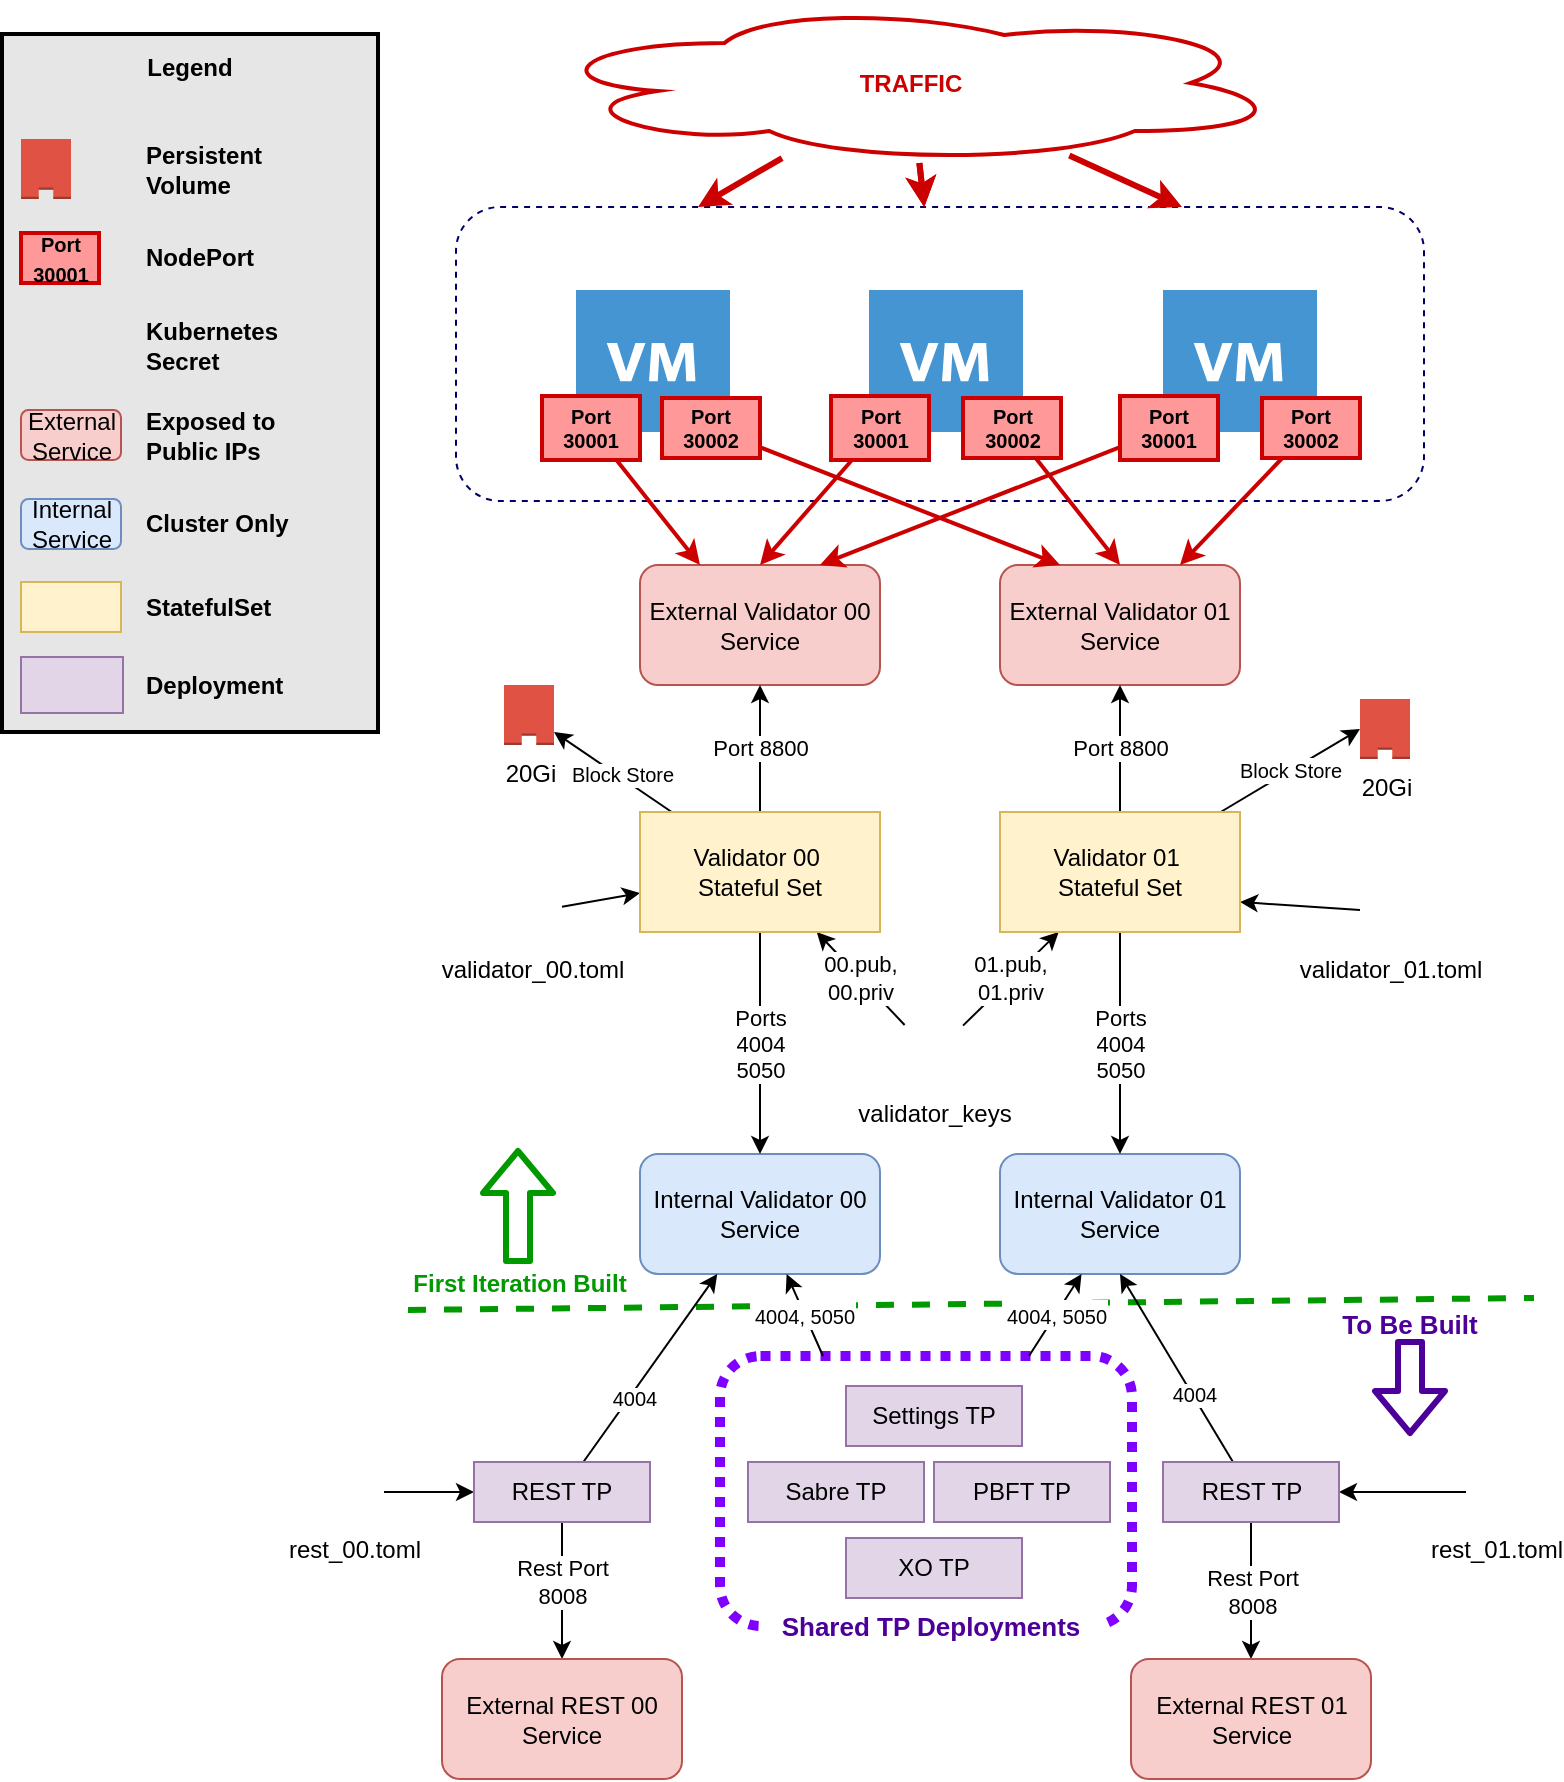 <mxfile version="10.7.7" type="device"><diagram id="reL3OWTk4J879tjKfj-l" name="Architecture"><mxGraphModel dx="1991" dy="1220" grid="0" gridSize="10" guides="1" tooltips="1" connect="1" arrows="1" fold="1" page="1" pageScale="1" pageWidth="850" pageHeight="1100" math="0" shadow="0"><root><mxCell id="0"/><mxCell id="1" parent="0"/><mxCell id="PSr98jhcYEtcuwD-8sV8-40" value="" style="rounded=1;whiteSpace=wrap;html=1;fillColor=none;dashed=1;strokeColor=#000066;" vertex="1" parent="1"><mxGeometry x="265" y="135.5" width="484" height="147" as="geometry"/></mxCell><mxCell id="PSr98jhcYEtcuwD-8sV8-1" value="External Validator 00&lt;br&gt;Service&lt;br&gt;" style="rounded=1;whiteSpace=wrap;html=1;fillColor=#f8cecc;strokeColor=#b85450;" vertex="1" parent="1"><mxGeometry x="357" y="314.5" width="120" height="60" as="geometry"/></mxCell><mxCell id="PSr98jhcYEtcuwD-8sV8-2" value="Internal Validator 00 Service" style="rounded=1;whiteSpace=wrap;html=1;fillColor=#dae8fc;strokeColor=#6c8ebf;" vertex="1" parent="1"><mxGeometry x="357" y="609" width="120" height="60" as="geometry"/></mxCell><mxCell id="PSr98jhcYEtcuwD-8sV8-3" value="20Gi" style="outlineConnect=0;dashed=0;verticalLabelPosition=bottom;verticalAlign=top;align=center;html=1;shape=mxgraph.aws3.non_cached_volume;fillColor=#E05243;gradientColor=none;" vertex="1" parent="1"><mxGeometry x="289" y="374.5" width="25" height="30" as="geometry"/></mxCell><mxCell id="PSr98jhcYEtcuwD-8sV8-4" value="20Gi" style="outlineConnect=0;dashed=0;verticalLabelPosition=bottom;verticalAlign=top;align=center;html=1;shape=mxgraph.aws3.non_cached_volume;fillColor=#E05243;gradientColor=none;" vertex="1" parent="1"><mxGeometry x="717" y="381.5" width="25" height="30" as="geometry"/></mxCell><mxCell id="PSr98jhcYEtcuwD-8sV8-96" style="edgeStyle=none;rounded=0;orthogonalLoop=1;jettySize=auto;html=1;strokeColor=#000000;strokeWidth=1;" edge="1" parent="1" source="PSr98jhcYEtcuwD-8sV8-5" target="PSr98jhcYEtcuwD-8sV8-12"><mxGeometry relative="1" as="geometry"/></mxCell><mxCell id="PSr98jhcYEtcuwD-8sV8-5" value="validator_00.toml" style="shape=image;html=1;verticalAlign=top;verticalLabelPosition=bottom;labelBackgroundColor=#ffffff;imageAspect=0;aspect=fixed;image=https://cdn0.iconfinder.com/data/icons/security-double-colour-blue-black-vol-2/52/folder__security__secret__locked-128.png" vertex="1" parent="1"><mxGeometry x="288" y="473" width="30" height="30" as="geometry"/></mxCell><mxCell id="PSr98jhcYEtcuwD-8sV8-87" value="00.pub, &lt;br&gt;00.priv" style="edgeStyle=none;rounded=0;orthogonalLoop=1;jettySize=auto;html=1;strokeColor=#000000;strokeWidth=1;" edge="1" parent="1"><mxGeometry relative="1" as="geometry"><mxPoint x="489.32" y="544.5" as="sourcePoint"/><mxPoint x="445.361" y="498" as="targetPoint"/></mxGeometry></mxCell><mxCell id="PSr98jhcYEtcuwD-8sV8-88" value="01.pub, &lt;br&gt;01.priv" style="edgeStyle=none;rounded=0;orthogonalLoop=1;jettySize=auto;html=1;strokeColor=#000000;strokeWidth=1;" edge="1" parent="1" source="PSr98jhcYEtcuwD-8sV8-6" target="PSr98jhcYEtcuwD-8sV8-13"><mxGeometry relative="1" as="geometry"/></mxCell><mxCell id="PSr98jhcYEtcuwD-8sV8-6" value="validator_keys" style="shape=image;html=1;verticalAlign=top;verticalLabelPosition=bottom;labelBackgroundColor=#ffffff;imageAspect=0;aspect=fixed;image=https://cdn0.iconfinder.com/data/icons/security-double-colour-blue-black-vol-2/52/folder__security__secret__locked-128.png" vertex="1" parent="1"><mxGeometry x="488.5" y="544.5" width="30" height="30" as="geometry"/></mxCell><mxCell id="PSr98jhcYEtcuwD-8sV8-89" style="edgeStyle=none;rounded=0;orthogonalLoop=1;jettySize=auto;html=1;entryX=1;entryY=0.75;entryDx=0;entryDy=0;strokeColor=#000000;strokeWidth=1;" edge="1" parent="1" source="PSr98jhcYEtcuwD-8sV8-7" target="PSr98jhcYEtcuwD-8sV8-13"><mxGeometry relative="1" as="geometry"/></mxCell><mxCell id="PSr98jhcYEtcuwD-8sV8-7" value="validator_01.toml" style="shape=image;html=1;verticalAlign=top;verticalLabelPosition=bottom;labelBackgroundColor=#ffffff;imageAspect=0;aspect=fixed;image=https://cdn0.iconfinder.com/data/icons/security-double-colour-blue-black-vol-2/52/folder__security__secret__locked-128.png" vertex="1" parent="1"><mxGeometry x="717" y="473" width="30" height="30" as="geometry"/></mxCell><mxCell id="PSr98jhcYEtcuwD-8sV8-8" value="External Validator 01&lt;br&gt;Service&lt;br&gt;" style="rounded=1;whiteSpace=wrap;html=1;fillColor=#f8cecc;strokeColor=#b85450;" vertex="1" parent="1"><mxGeometry x="537" y="314.5" width="120" height="60" as="geometry"/></mxCell><mxCell id="PSr98jhcYEtcuwD-8sV8-9" value="Internal Validator 01 Service" style="rounded=1;whiteSpace=wrap;html=1;fillColor=#dae8fc;strokeColor=#6c8ebf;" vertex="1" parent="1"><mxGeometry x="537" y="609" width="120" height="60" as="geometry"/></mxCell><mxCell id="PSr98jhcYEtcuwD-8sV8-22" value="Port 8800" style="edgeStyle=none;rounded=0;orthogonalLoop=1;jettySize=auto;html=1;entryX=0.5;entryY=1;entryDx=0;entryDy=0;" edge="1" parent="1" source="PSr98jhcYEtcuwD-8sV8-12" target="PSr98jhcYEtcuwD-8sV8-1"><mxGeometry relative="1" as="geometry"/></mxCell><mxCell id="PSr98jhcYEtcuwD-8sV8-24" value="Ports&lt;br&gt;4004&lt;br&gt;5050&lt;br&gt;" style="edgeStyle=none;rounded=0;orthogonalLoop=1;jettySize=auto;html=1;" edge="1" parent="1" source="PSr98jhcYEtcuwD-8sV8-12" target="PSr98jhcYEtcuwD-8sV8-2"><mxGeometry relative="1" as="geometry"/></mxCell><mxCell id="PSr98jhcYEtcuwD-8sV8-93" style="edgeStyle=none;rounded=0;orthogonalLoop=1;jettySize=auto;html=1;strokeColor=#000000;strokeWidth=1;" edge="1" parent="1" source="PSr98jhcYEtcuwD-8sV8-12" target="PSr98jhcYEtcuwD-8sV8-3"><mxGeometry relative="1" as="geometry"/></mxCell><mxCell id="PSr98jhcYEtcuwD-8sV8-94" value="Block Store" style="text;html=1;resizable=0;points=[];align=center;verticalAlign=middle;labelBackgroundColor=#ffffff;fontSize=10;" vertex="1" connectable="0" parent="PSr98jhcYEtcuwD-8sV8-93"><mxGeometry x="-0.334" y="3" relative="1" as="geometry"><mxPoint x="-4" y="-9" as="offset"/></mxGeometry></mxCell><mxCell id="PSr98jhcYEtcuwD-8sV8-12" value="Validator 00&amp;nbsp;&lt;br&gt;Stateful Set&lt;br&gt;" style="rounded=0;whiteSpace=wrap;html=1;fillColor=#fff2cc;strokeColor=#d6b656;" vertex="1" parent="1"><mxGeometry x="357" y="438" width="120" height="60" as="geometry"/></mxCell><mxCell id="PSr98jhcYEtcuwD-8sV8-21" value="Port 8800" style="edgeStyle=none;rounded=0;orthogonalLoop=1;jettySize=auto;html=1;" edge="1" parent="1" source="PSr98jhcYEtcuwD-8sV8-13" target="PSr98jhcYEtcuwD-8sV8-8"><mxGeometry relative="1" as="geometry"/></mxCell><mxCell id="PSr98jhcYEtcuwD-8sV8-23" value="Ports&lt;br&gt;4004&lt;br&gt;5050&lt;br&gt;" style="edgeStyle=none;rounded=0;orthogonalLoop=1;jettySize=auto;html=1;" edge="1" parent="1" source="PSr98jhcYEtcuwD-8sV8-13" target="PSr98jhcYEtcuwD-8sV8-9"><mxGeometry relative="1" as="geometry"/></mxCell><mxCell id="PSr98jhcYEtcuwD-8sV8-90" value="&lt;font style=&quot;font-size: 10px&quot;&gt;Block Store&lt;/font&gt;" style="edgeStyle=none;rounded=0;orthogonalLoop=1;jettySize=auto;html=1;entryX=0;entryY=0.5;entryDx=0;entryDy=0;entryPerimeter=0;strokeColor=#000000;strokeWidth=1;" edge="1" parent="1" source="PSr98jhcYEtcuwD-8sV8-13" target="PSr98jhcYEtcuwD-8sV8-4"><mxGeometry relative="1" as="geometry"/></mxCell><mxCell id="PSr98jhcYEtcuwD-8sV8-13" value="Validator 01&amp;nbsp;&lt;br&gt;Stateful Set&lt;br&gt;" style="rounded=0;whiteSpace=wrap;html=1;fillColor=#fff2cc;strokeColor=#d6b656;" vertex="1" parent="1"><mxGeometry x="537" y="438" width="120" height="60" as="geometry"/></mxCell><mxCell id="PSr98jhcYEtcuwD-8sV8-32" value="Rest Port &lt;br&gt;8008" style="edgeStyle=none;rounded=0;orthogonalLoop=1;jettySize=auto;html=1;exitX=0.5;exitY=1;exitDx=0;exitDy=0;" edge="1" parent="1" source="PSr98jhcYEtcuwD-8sV8-119" target="PSr98jhcYEtcuwD-8sV8-29"><mxGeometry x="-0.128" relative="1" as="geometry"><mxPoint x="351" y="799" as="sourcePoint"/><mxPoint as="offset"/></mxGeometry></mxCell><mxCell id="PSr98jhcYEtcuwD-8sV8-31" value="Rest Port&lt;br&gt;8008&lt;br&gt;" style="edgeStyle=none;rounded=0;orthogonalLoop=1;jettySize=auto;html=1;entryX=0.5;entryY=0;entryDx=0;entryDy=0;exitX=0.5;exitY=1;exitDx=0;exitDy=0;" edge="1" parent="1" source="PSr98jhcYEtcuwD-8sV8-131" target="PSr98jhcYEtcuwD-8sV8-30"><mxGeometry relative="1" as="geometry"><mxPoint x="602.839" y="850" as="sourcePoint"/></mxGeometry></mxCell><mxCell id="PSr98jhcYEtcuwD-8sV8-29" value="External REST 00&lt;br&gt;Service&lt;br&gt;" style="rounded=1;whiteSpace=wrap;html=1;fillColor=#f8cecc;strokeColor=#b85450;" vertex="1" parent="1"><mxGeometry x="258" y="861.5" width="120" height="60" as="geometry"/></mxCell><mxCell id="PSr98jhcYEtcuwD-8sV8-30" value="External REST 01&lt;br&gt;Service&lt;br&gt;" style="rounded=1;whiteSpace=wrap;html=1;fillColor=#f8cecc;strokeColor=#b85450;" vertex="1" parent="1"><mxGeometry x="602.5" y="861.5" width="120" height="60" as="geometry"/></mxCell><mxCell id="PSr98jhcYEtcuwD-8sV8-36" value="" style="shadow=0;dashed=0;html=1;strokeColor=none;fillColor=#4495D1;labelPosition=center;verticalLabelPosition=bottom;verticalAlign=top;align=center;outlineConnect=0;shape=mxgraph.veeam.2d.virtual_machine;" vertex="1" parent="1"><mxGeometry x="325" y="177.0" width="77" height="71" as="geometry"/></mxCell><mxCell id="PSr98jhcYEtcuwD-8sV8-37" value="" style="shadow=0;dashed=0;html=1;strokeColor=none;fillColor=#4495D1;labelPosition=center;verticalLabelPosition=bottom;verticalAlign=top;align=center;outlineConnect=0;shape=mxgraph.veeam.2d.virtual_machine;" vertex="1" parent="1"><mxGeometry x="471.5" y="177.0" width="77" height="71" as="geometry"/></mxCell><mxCell id="PSr98jhcYEtcuwD-8sV8-38" value="" style="shadow=0;dashed=0;html=1;strokeColor=none;fillColor=#4495D1;labelPosition=center;verticalLabelPosition=bottom;verticalAlign=top;align=center;outlineConnect=0;shape=mxgraph.veeam.2d.virtual_machine;" vertex="1" parent="1"><mxGeometry x="618.5" y="177.0" width="77" height="71" as="geometry"/></mxCell><mxCell id="PSr98jhcYEtcuwD-8sV8-39" value="" style="shape=image;html=1;verticalAlign=top;verticalLabelPosition=bottom;labelBackgroundColor=#ffffff;imageAspect=0;aspect=fixed;image=https://cdn4.iconfinder.com/data/icons/logos-brands-5/24/kubernetes-128.png" vertex="1" parent="1"><mxGeometry x="247" y="113.5" width="43" height="43" as="geometry"/></mxCell><mxCell id="PSr98jhcYEtcuwD-8sV8-43" style="edgeStyle=none;rounded=0;orthogonalLoop=1;jettySize=auto;html=1;strokeWidth=3;strokeColor=#CC0000;" edge="1" parent="1" source="PSr98jhcYEtcuwD-8sV8-41" target="PSr98jhcYEtcuwD-8sV8-40"><mxGeometry relative="1" as="geometry"/></mxCell><mxCell id="PSr98jhcYEtcuwD-8sV8-44" style="edgeStyle=none;rounded=0;orthogonalLoop=1;jettySize=auto;html=1;strokeWidth=3;strokeColor=#CC0000;" edge="1" parent="1" source="PSr98jhcYEtcuwD-8sV8-41" target="PSr98jhcYEtcuwD-8sV8-40"><mxGeometry relative="1" as="geometry"/></mxCell><mxCell id="PSr98jhcYEtcuwD-8sV8-45" style="edgeStyle=none;rounded=0;orthogonalLoop=1;jettySize=auto;html=1;entryX=0.75;entryY=0;entryDx=0;entryDy=0;strokeWidth=3;strokeColor=#CC0000;" edge="1" parent="1" source="PSr98jhcYEtcuwD-8sV8-41" target="PSr98jhcYEtcuwD-8sV8-40"><mxGeometry relative="1" as="geometry"/></mxCell><mxCell id="PSr98jhcYEtcuwD-8sV8-101" style="edgeStyle=none;rounded=0;orthogonalLoop=1;jettySize=auto;html=1;entryX=0.25;entryY=0;entryDx=0;entryDy=0;strokeColor=#CC0000;strokeWidth=3;fontSize=11;" edge="1" parent="1" source="PSr98jhcYEtcuwD-8sV8-41" target="PSr98jhcYEtcuwD-8sV8-40"><mxGeometry relative="1" as="geometry"/></mxCell><mxCell id="PSr98jhcYEtcuwD-8sV8-41" value="&lt;b&gt;&lt;font color=&quot;#cc0000&quot;&gt;TRAFFIC&lt;/font&gt;&lt;/b&gt;" style="ellipse;shape=cloud;whiteSpace=wrap;html=1;strokeColor=#CC0000;fillColor=none;strokeWidth=2;" vertex="1" parent="1"><mxGeometry x="306" y="33.5" width="373" height="80" as="geometry"/></mxCell><mxCell id="PSr98jhcYEtcuwD-8sV8-55" style="edgeStyle=none;rounded=0;orthogonalLoop=1;jettySize=auto;html=1;entryX=0.25;entryY=0;entryDx=0;entryDy=0;strokeWidth=2;strokeColor=#CC0000;" edge="1" parent="1" source="PSr98jhcYEtcuwD-8sV8-46" target="PSr98jhcYEtcuwD-8sV8-1"><mxGeometry relative="1" as="geometry"/></mxCell><mxCell id="PSr98jhcYEtcuwD-8sV8-46" value="&lt;b style=&quot;font-size: 10px;&quot;&gt;&lt;font style=&quot;font-size: 10px;&quot;&gt;Port &lt;br style=&quot;font-size: 10px;&quot;&gt;30001&lt;/font&gt;&lt;/b&gt;" style="rounded=0;whiteSpace=wrap;html=1;strokeColor=#CC0000;strokeWidth=2;fillColor=#FF9999;fontSize=10;" vertex="1" parent="1"><mxGeometry x="308" y="230.0" width="49" height="32" as="geometry"/></mxCell><mxCell id="PSr98jhcYEtcuwD-8sV8-57" style="edgeStyle=none;rounded=0;orthogonalLoop=1;jettySize=auto;html=1;entryX=0.25;entryY=0;entryDx=0;entryDy=0;strokeWidth=2;strokeColor=#CC0000;" edge="1" parent="1" source="PSr98jhcYEtcuwD-8sV8-49" target="PSr98jhcYEtcuwD-8sV8-8"><mxGeometry relative="1" as="geometry"/></mxCell><mxCell id="PSr98jhcYEtcuwD-8sV8-49" value="&lt;b style=&quot;font-size: 10px;&quot;&gt;&lt;font style=&quot;font-size: 10px;&quot;&gt;Port &lt;br style=&quot;font-size: 10px;&quot;&gt;30002&lt;/font&gt;&lt;/b&gt;" style="rounded=0;whiteSpace=wrap;html=1;strokeColor=#CC0000;strokeWidth=2;fillColor=#FF9999;fontSize=10;" vertex="1" parent="1"><mxGeometry x="368" y="231" width="49" height="30" as="geometry"/></mxCell><mxCell id="PSr98jhcYEtcuwD-8sV8-54" style="edgeStyle=none;rounded=0;orthogonalLoop=1;jettySize=auto;html=1;entryX=0.5;entryY=0;entryDx=0;entryDy=0;strokeWidth=2;strokeColor=#CC0000;" edge="1" parent="1" source="PSr98jhcYEtcuwD-8sV8-50" target="PSr98jhcYEtcuwD-8sV8-1"><mxGeometry relative="1" as="geometry"/></mxCell><mxCell id="PSr98jhcYEtcuwD-8sV8-50" value="&lt;b style=&quot;font-size: 10px;&quot;&gt;&lt;font style=&quot;font-size: 10px;&quot;&gt;Port &lt;br style=&quot;font-size: 10px;&quot;&gt;30001&lt;/font&gt;&lt;/b&gt;" style="rounded=0;whiteSpace=wrap;html=1;strokeColor=#CC0000;strokeWidth=2;fillColor=#FF9999;fontSize=10;" vertex="1" parent="1"><mxGeometry x="452.5" y="230.0" width="49" height="32" as="geometry"/></mxCell><mxCell id="PSr98jhcYEtcuwD-8sV8-56" style="edgeStyle=none;rounded=0;orthogonalLoop=1;jettySize=auto;html=1;entryX=0.75;entryY=0;entryDx=0;entryDy=0;strokeWidth=2;strokeColor=#CC0000;" edge="1" parent="1" source="PSr98jhcYEtcuwD-8sV8-51" target="PSr98jhcYEtcuwD-8sV8-1"><mxGeometry relative="1" as="geometry"/></mxCell><mxCell id="PSr98jhcYEtcuwD-8sV8-51" value="&lt;b style=&quot;font-size: 10px;&quot;&gt;&lt;font style=&quot;font-size: 10px;&quot;&gt;Port &lt;br style=&quot;font-size: 10px;&quot;&gt;30001&lt;/font&gt;&lt;/b&gt;" style="rounded=0;whiteSpace=wrap;html=1;strokeColor=#CC0000;strokeWidth=2;fillColor=#FF9999;fontSize=10;" vertex="1" parent="1"><mxGeometry x="597" y="230.0" width="49" height="32" as="geometry"/></mxCell><mxCell id="PSr98jhcYEtcuwD-8sV8-58" style="edgeStyle=none;rounded=0;orthogonalLoop=1;jettySize=auto;html=1;entryX=0.5;entryY=0;entryDx=0;entryDy=0;strokeWidth=2;strokeColor=#CC0000;" edge="1" parent="1" source="PSr98jhcYEtcuwD-8sV8-52" target="PSr98jhcYEtcuwD-8sV8-8"><mxGeometry relative="1" as="geometry"/></mxCell><mxCell id="PSr98jhcYEtcuwD-8sV8-52" value="&lt;b style=&quot;font-size: 10px;&quot;&gt;&lt;font style=&quot;font-size: 10px;&quot;&gt;Port &lt;br style=&quot;font-size: 10px;&quot;&gt;30002&lt;/font&gt;&lt;/b&gt;" style="rounded=0;whiteSpace=wrap;html=1;strokeColor=#CC0000;strokeWidth=2;fillColor=#FF9999;fontSize=10;" vertex="1" parent="1"><mxGeometry x="518.5" y="231.0" width="49" height="30" as="geometry"/></mxCell><mxCell id="PSr98jhcYEtcuwD-8sV8-59" style="edgeStyle=none;rounded=0;orthogonalLoop=1;jettySize=auto;html=1;entryX=0.75;entryY=0;entryDx=0;entryDy=0;strokeWidth=2;strokeColor=#CC0000;" edge="1" parent="1" source="PSr98jhcYEtcuwD-8sV8-53" target="PSr98jhcYEtcuwD-8sV8-8"><mxGeometry relative="1" as="geometry"/></mxCell><mxCell id="PSr98jhcYEtcuwD-8sV8-53" value="&lt;b style=&quot;font-size: 10px;&quot;&gt;&lt;font style=&quot;font-size: 10px;&quot;&gt;Port &lt;br style=&quot;font-size: 10px;&quot;&gt;30002&lt;/font&gt;&lt;/b&gt;" style="rounded=0;whiteSpace=wrap;html=1;strokeColor=#CC0000;strokeWidth=2;fillColor=#FF9999;fontSize=10;" vertex="1" parent="1"><mxGeometry x="668" y="231.0" width="49" height="30" as="geometry"/></mxCell><mxCell id="PSr98jhcYEtcuwD-8sV8-66" value="" style="group;fillColor=#e1d5e7;strokeColor=#9673a6;" vertex="1" connectable="0" parent="1"><mxGeometry x="38" y="49" width="188" height="349" as="geometry"/></mxCell><mxCell id="PSr98jhcYEtcuwD-8sV8-63" value="" style="rounded=0;whiteSpace=wrap;html=1;strokeColor=#000000;strokeWidth=2;fillColor=#E6E6E6;" vertex="1" parent="PSr98jhcYEtcuwD-8sV8-66"><mxGeometry width="188" height="349" as="geometry"/></mxCell><mxCell id="PSr98jhcYEtcuwD-8sV8-64" value="&lt;b&gt;Legend&lt;/b&gt;" style="text;html=1;strokeColor=none;fillColor=none;align=center;verticalAlign=middle;whiteSpace=wrap;rounded=0;" vertex="1" parent="PSr98jhcYEtcuwD-8sV8-66"><mxGeometry x="74" y="7" width="40" height="20" as="geometry"/></mxCell><mxCell id="PSr98jhcYEtcuwD-8sV8-65" value="" style="outlineConnect=0;dashed=0;verticalLabelPosition=bottom;verticalAlign=top;align=center;html=1;shape=mxgraph.aws3.non_cached_volume;fillColor=#E05243;gradientColor=none;" vertex="1" parent="PSr98jhcYEtcuwD-8sV8-66"><mxGeometry x="9.5" y="52.5" width="25" height="30" as="geometry"/></mxCell><mxCell id="PSr98jhcYEtcuwD-8sV8-67" value="&lt;b style=&quot;font-size: 10px&quot;&gt;&lt;font style=&quot;font-size: 10px&quot;&gt;Port &lt;br&gt;30001&lt;/font&gt;&lt;/b&gt;" style="rounded=0;whiteSpace=wrap;html=1;strokeColor=#CC0000;strokeWidth=2;fillColor=#FF9999;" vertex="1" parent="PSr98jhcYEtcuwD-8sV8-66"><mxGeometry x="9.5" y="99.5" width="39" height="25" as="geometry"/></mxCell><mxCell id="PSr98jhcYEtcuwD-8sV8-68" value="" style="shape=image;html=1;verticalAlign=top;verticalLabelPosition=bottom;labelBackgroundColor=#ffffff;imageAspect=0;aspect=fixed;image=https://cdn0.iconfinder.com/data/icons/security-double-colour-blue-black-vol-2/52/folder__security__secret__locked-128.png" vertex="1" parent="PSr98jhcYEtcuwD-8sV8-66"><mxGeometry x="9.5" y="142.5" width="27" height="27" as="geometry"/></mxCell><mxCell id="PSr98jhcYEtcuwD-8sV8-69" value="Persistent&lt;br&gt;Volume&amp;nbsp;" style="text;html=1;strokeColor=none;fillColor=none;align=left;verticalAlign=middle;whiteSpace=wrap;rounded=0;fontStyle=1" vertex="1" parent="PSr98jhcYEtcuwD-8sV8-66"><mxGeometry x="69.5" y="57.5" width="110" height="20" as="geometry"/></mxCell><mxCell id="PSr98jhcYEtcuwD-8sV8-70" value="&lt;div style=&quot;text-align: left&quot;&gt;&lt;b&gt;NodePort&lt;/b&gt;&lt;/div&gt;" style="text;html=1;strokeColor=none;fillColor=none;align=left;verticalAlign=middle;whiteSpace=wrap;rounded=0;" vertex="1" parent="PSr98jhcYEtcuwD-8sV8-66"><mxGeometry x="69.5" y="102" width="40" height="20" as="geometry"/></mxCell><mxCell id="PSr98jhcYEtcuwD-8sV8-71" value="&lt;div style=&quot;text-align: left&quot;&gt;&lt;b&gt;Kubernetes Secret&lt;/b&gt;&lt;/div&gt;" style="text;html=1;strokeColor=none;fillColor=none;align=left;verticalAlign=middle;whiteSpace=wrap;rounded=0;" vertex="1" parent="PSr98jhcYEtcuwD-8sV8-66"><mxGeometry x="69.5" y="146.0" width="95" height="20" as="geometry"/></mxCell><mxCell id="PSr98jhcYEtcuwD-8sV8-72" value="External Service&lt;br&gt;" style="rounded=1;whiteSpace=wrap;html=1;fillColor=#f8cecc;strokeColor=#b85450;" vertex="1" parent="PSr98jhcYEtcuwD-8sV8-66"><mxGeometry x="9.5" y="188" width="50" height="25" as="geometry"/></mxCell><mxCell id="PSr98jhcYEtcuwD-8sV8-73" value="Internal Service" style="rounded=1;whiteSpace=wrap;html=1;fillColor=#dae8fc;strokeColor=#6c8ebf;" vertex="1" parent="PSr98jhcYEtcuwD-8sV8-66"><mxGeometry x="9.5" y="232.5" width="50" height="25" as="geometry"/></mxCell><mxCell id="PSr98jhcYEtcuwD-8sV8-85" value="&lt;div style=&quot;text-align: left&quot;&gt;&lt;b&gt;Exposed to Public IPs&lt;/b&gt;&lt;/div&gt;" style="text;html=1;strokeColor=none;fillColor=none;align=left;verticalAlign=middle;whiteSpace=wrap;rounded=0;" vertex="1" parent="PSr98jhcYEtcuwD-8sV8-66"><mxGeometry x="69.5" y="190.5" width="95" height="20" as="geometry"/></mxCell><mxCell id="PSr98jhcYEtcuwD-8sV8-86" value="&lt;div style=&quot;text-align: left&quot;&gt;&lt;b&gt;Cluster Only&lt;/b&gt;&lt;/div&gt;" style="text;html=1;strokeColor=none;fillColor=none;align=left;verticalAlign=middle;whiteSpace=wrap;rounded=0;" vertex="1" parent="PSr98jhcYEtcuwD-8sV8-66"><mxGeometry x="69.5" y="235.0" width="95" height="20" as="geometry"/></mxCell><mxCell id="PSr98jhcYEtcuwD-8sV8-97" value="" style="rounded=0;whiteSpace=wrap;html=1;fillColor=#fff2cc;strokeColor=#d6b656;" vertex="1" parent="PSr98jhcYEtcuwD-8sV8-66"><mxGeometry x="9.5" y="274" width="50" height="25" as="geometry"/></mxCell><mxCell id="PSr98jhcYEtcuwD-8sV8-98" value="" style="rounded=0;whiteSpace=wrap;html=1;fillColor=#e1d5e7;strokeColor=#9673a6;" vertex="1" parent="PSr98jhcYEtcuwD-8sV8-66"><mxGeometry x="9.5" y="311.5" width="51" height="28" as="geometry"/></mxCell><mxCell id="PSr98jhcYEtcuwD-8sV8-99" value="&lt;div style=&quot;text-align: left&quot;&gt;&lt;b&gt;StatefulSet&lt;/b&gt;&lt;/div&gt;" style="text;html=1;strokeColor=none;fillColor=none;align=left;verticalAlign=middle;whiteSpace=wrap;rounded=0;" vertex="1" parent="PSr98jhcYEtcuwD-8sV8-66"><mxGeometry x="69.5" y="276.5" width="95" height="20" as="geometry"/></mxCell><mxCell id="PSr98jhcYEtcuwD-8sV8-100" value="&lt;div style=&quot;text-align: left&quot;&gt;&lt;b&gt;Deployment&lt;/b&gt;&lt;/div&gt;" style="text;html=1;strokeColor=none;fillColor=none;align=left;verticalAlign=middle;whiteSpace=wrap;rounded=0;" vertex="1" parent="PSr98jhcYEtcuwD-8sV8-66"><mxGeometry x="69.5" y="315.5" width="95" height="20" as="geometry"/></mxCell><mxCell id="PSr98jhcYEtcuwD-8sV8-106" style="edgeStyle=none;rounded=0;orthogonalLoop=1;jettySize=auto;html=1;strokeColor=#000000;strokeWidth=1;fontSize=10;entryX=1;entryY=0.5;entryDx=0;entryDy=0;" edge="1" parent="1" source="PSr98jhcYEtcuwD-8sV8-102" target="PSr98jhcYEtcuwD-8sV8-131"><mxGeometry relative="1" as="geometry"><mxPoint x="650.382" y="797" as="targetPoint"/></mxGeometry></mxCell><mxCell id="PSr98jhcYEtcuwD-8sV8-102" value="rest_01.toml" style="shape=image;html=1;verticalAlign=top;verticalLabelPosition=bottom;labelBackgroundColor=#ffffff;imageAspect=0;aspect=fixed;image=https://cdn0.iconfinder.com/data/icons/security-double-colour-blue-black-vol-2/52/folder__security__secret__locked-128.png" vertex="1" parent="1"><mxGeometry x="770" y="763" width="30" height="30" as="geometry"/></mxCell><mxCell id="PSr98jhcYEtcuwD-8sV8-107" style="edgeStyle=none;rounded=0;orthogonalLoop=1;jettySize=auto;html=1;strokeColor=#000000;strokeWidth=1;fontSize=10;exitX=1;exitY=0.5;exitDx=0;exitDy=0;entryX=0;entryY=0.5;entryDx=0;entryDy=0;" edge="1" parent="1" source="PSr98jhcYEtcuwD-8sV8-103" target="PSr98jhcYEtcuwD-8sV8-119"><mxGeometry relative="1" as="geometry"><mxPoint x="301.5" y="798.317" as="sourcePoint"/><mxPoint x="276" y="905" as="targetPoint"/></mxGeometry></mxCell><mxCell id="PSr98jhcYEtcuwD-8sV8-103" value="rest_00.toml" style="shape=image;html=1;verticalAlign=top;verticalLabelPosition=bottom;labelBackgroundColor=#ffffff;imageAspect=0;aspect=fixed;image=https://cdn0.iconfinder.com/data/icons/security-double-colour-blue-black-vol-2/52/folder__security__secret__locked-128.png" vertex="1" parent="1"><mxGeometry x="199" y="763" width="30" height="30" as="geometry"/></mxCell><mxCell id="PSr98jhcYEtcuwD-8sV8-108" value="" style="endArrow=none;dashed=1;html=1;strokeColor=#009900;strokeWidth=3;fontSize=10;" edge="1" parent="1"><mxGeometry width="50" height="50" relative="1" as="geometry"><mxPoint x="241" y="687" as="sourcePoint"/><mxPoint x="804" y="681" as="targetPoint"/></mxGeometry></mxCell><mxCell id="PSr98jhcYEtcuwD-8sV8-109" value="First Iteration Built" style="text;html=1;strokeColor=none;fillColor=none;align=center;verticalAlign=middle;whiteSpace=wrap;rounded=0;fontSize=12;fontStyle=1;fontColor=#009900;" vertex="1" parent="1"><mxGeometry x="239" y="664" width="116" height="20" as="geometry"/></mxCell><mxCell id="PSr98jhcYEtcuwD-8sV8-112" value="To Be Built" style="text;html=1;strokeColor=none;fillColor=none;align=center;verticalAlign=middle;whiteSpace=wrap;rounded=0;fontSize=13;fontStyle=1;fontColor=#4C0099;" vertex="1" parent="1"><mxGeometry x="684" y="684" width="116" height="20" as="geometry"/></mxCell><mxCell id="PSr98jhcYEtcuwD-8sV8-113" value="" style="shape=flexArrow;endArrow=classic;html=1;strokeColor=#009900;strokeWidth=3;fontSize=12;fontColor=#009900;" edge="1" parent="1"><mxGeometry width="50" height="50" relative="1" as="geometry"><mxPoint x="296" y="664" as="sourcePoint"/><mxPoint x="296" y="606" as="targetPoint"/></mxGeometry></mxCell><mxCell id="PSr98jhcYEtcuwD-8sV8-114" value="" style="shape=flexArrow;endArrow=classic;html=1;strokeColor=#4C0099;strokeWidth=3;fontSize=12;fontColor=#4C0099;" edge="1" parent="1"><mxGeometry width="50" height="50" relative="1" as="geometry"><mxPoint x="742" y="701.5" as="sourcePoint"/><mxPoint x="742" y="750" as="targetPoint"/></mxGeometry></mxCell><mxCell id="PSr98jhcYEtcuwD-8sV8-139" style="edgeStyle=none;rounded=0;orthogonalLoop=1;jettySize=auto;html=1;strokeColor=#000000;strokeWidth=1;fontSize=13;fontColor=#4C0099;" edge="1" parent="1" source="PSr98jhcYEtcuwD-8sV8-119" target="PSr98jhcYEtcuwD-8sV8-2"><mxGeometry relative="1" as="geometry"/></mxCell><mxCell id="PSr98jhcYEtcuwD-8sV8-140" value="4004" style="text;html=1;resizable=0;points=[];align=center;verticalAlign=middle;labelBackgroundColor=#ffffff;fontSize=10;fontColor=#000000;" vertex="1" connectable="0" parent="PSr98jhcYEtcuwD-8sV8-139"><mxGeometry x="-0.287" y="-2" relative="1" as="geometry"><mxPoint as="offset"/></mxGeometry></mxCell><mxCell id="PSr98jhcYEtcuwD-8sV8-119" value="REST TP" style="rounded=0;whiteSpace=wrap;html=1;fillColor=#e1d5e7;strokeColor=#9673a6;" vertex="1" parent="1"><mxGeometry x="274" y="763" width="88" height="30" as="geometry"/></mxCell><mxCell id="PSr98jhcYEtcuwD-8sV8-130" value="" style="group" vertex="1" connectable="0" parent="1"><mxGeometry x="397" y="710" width="206" height="145" as="geometry"/></mxCell><mxCell id="PSr98jhcYEtcuwD-8sV8-129" value="" style="rounded=1;whiteSpace=wrap;html=1;strokeColor=#7F00FF;strokeWidth=5;fillColor=none;fontSize=13;fontColor=#4C0099;align=left;dashed=1;dashPattern=1 1;" vertex="1" parent="PSr98jhcYEtcuwD-8sV8-130"><mxGeometry width="206" height="135" as="geometry"/></mxCell><mxCell id="PSr98jhcYEtcuwD-8sV8-25" value="Settings TP" style="rounded=0;whiteSpace=wrap;html=1;fillColor=#e1d5e7;strokeColor=#9673a6;" vertex="1" parent="PSr98jhcYEtcuwD-8sV8-130"><mxGeometry x="63" y="15" width="88" height="30" as="geometry"/></mxCell><mxCell id="PSr98jhcYEtcuwD-8sV8-115" value="PBFT TP" style="rounded=0;whiteSpace=wrap;html=1;fillColor=#e1d5e7;strokeColor=#9673a6;" vertex="1" parent="PSr98jhcYEtcuwD-8sV8-130"><mxGeometry x="107" y="53" width="88" height="30" as="geometry"/></mxCell><mxCell id="PSr98jhcYEtcuwD-8sV8-124" value="XO TP" style="rounded=0;whiteSpace=wrap;html=1;fillColor=#e1d5e7;strokeColor=#9673a6;" vertex="1" parent="PSr98jhcYEtcuwD-8sV8-130"><mxGeometry x="63" y="91" width="88" height="30" as="geometry"/></mxCell><mxCell id="PSr98jhcYEtcuwD-8sV8-118" value="Sabre TP" style="rounded=0;whiteSpace=wrap;html=1;fillColor=#e1d5e7;strokeColor=#9673a6;" vertex="1" parent="PSr98jhcYEtcuwD-8sV8-130"><mxGeometry x="14" y="53" width="88" height="30" as="geometry"/></mxCell><mxCell id="PSr98jhcYEtcuwD-8sV8-141" value="&lt;b&gt;&lt;font color=&quot;#4c0099&quot; style=&quot;font-size: 13px&quot;&gt;Shared TP Deployments&lt;/font&gt;&lt;/b&gt;" style="text;html=1;strokeColor=none;fillColor=#ffffff;align=center;verticalAlign=middle;whiteSpace=wrap;rounded=0;dashed=1;dashPattern=1 1;fontSize=10;fontColor=#000000;" vertex="1" parent="PSr98jhcYEtcuwD-8sV8-130"><mxGeometry x="21" y="125" width="169" height="20" as="geometry"/></mxCell><mxCell id="PSr98jhcYEtcuwD-8sV8-135" style="edgeStyle=none;rounded=0;orthogonalLoop=1;jettySize=auto;html=1;entryX=0.5;entryY=1;entryDx=0;entryDy=0;strokeColor=#000000;strokeWidth=1;fontSize=13;fontColor=#4C0099;" edge="1" parent="1" source="PSr98jhcYEtcuwD-8sV8-131" target="PSr98jhcYEtcuwD-8sV8-9"><mxGeometry relative="1" as="geometry"/></mxCell><mxCell id="PSr98jhcYEtcuwD-8sV8-138" value="4004" style="text;html=1;resizable=0;points=[];align=center;verticalAlign=middle;labelBackgroundColor=#ffffff;fontSize=10;fontColor=#000000;" vertex="1" connectable="0" parent="PSr98jhcYEtcuwD-8sV8-135"><mxGeometry x="-0.276" y="-1" relative="1" as="geometry"><mxPoint as="offset"/></mxGeometry></mxCell><mxCell id="PSr98jhcYEtcuwD-8sV8-131" value="REST TP" style="rounded=0;whiteSpace=wrap;html=1;fillColor=#e1d5e7;strokeColor=#9673a6;" vertex="1" parent="1"><mxGeometry x="618.5" y="763" width="88" height="30" as="geometry"/></mxCell><mxCell id="PSr98jhcYEtcuwD-8sV8-132" value="&lt;font style=&quot;font-size: 10px&quot; color=&quot;#000000&quot;&gt;4004, 5050&lt;/font&gt;" style="rounded=0;orthogonalLoop=1;jettySize=auto;html=1;strokeColor=#000000;strokeWidth=1;fontSize=13;fontColor=#4C0099;exitX=0.25;exitY=0;exitDx=0;exitDy=0;" edge="1" parent="1" source="PSr98jhcYEtcuwD-8sV8-129" target="PSr98jhcYEtcuwD-8sV8-2"><mxGeometry relative="1" as="geometry"/></mxCell><mxCell id="PSr98jhcYEtcuwD-8sV8-133" value="&lt;span&gt;&lt;font color=&quot;#000000&quot; style=&quot;font-size: 10px&quot;&gt;4004, 5050&lt;/font&gt;&lt;/span&gt;" style="rounded=0;orthogonalLoop=1;jettySize=auto;html=1;strokeColor=#000000;strokeWidth=1;fontSize=13;fontColor=#4C0099;exitX=0.75;exitY=0;exitDx=0;exitDy=0;" edge="1" parent="1" source="PSr98jhcYEtcuwD-8sV8-129" target="PSr98jhcYEtcuwD-8sV8-9"><mxGeometry relative="1" as="geometry"><mxPoint x="504" y="704" as="sourcePoint"/></mxGeometry></mxCell></root></mxGraphModel></diagram></mxfile>